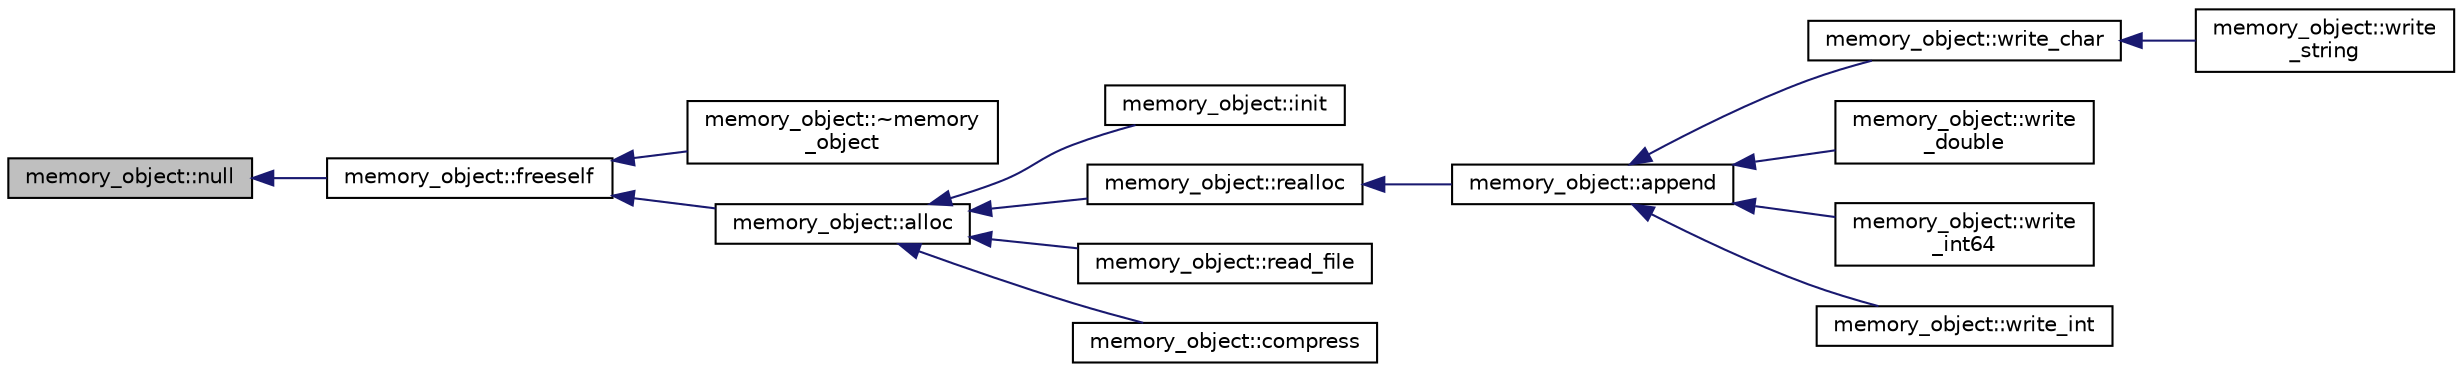 digraph "memory_object::null"
{
  edge [fontname="Helvetica",fontsize="10",labelfontname="Helvetica",labelfontsize="10"];
  node [fontname="Helvetica",fontsize="10",shape=record];
  rankdir="LR";
  Node64 [label="memory_object::null",height=0.2,width=0.4,color="black", fillcolor="grey75", style="filled", fontcolor="black"];
  Node64 -> Node65 [dir="back",color="midnightblue",fontsize="10",style="solid",fontname="Helvetica"];
  Node65 [label="memory_object::freeself",height=0.2,width=0.4,color="black", fillcolor="white", style="filled",URL="$d8/d67/classmemory__object.html#aea989e6df86ed48049a2747df074b62a"];
  Node65 -> Node66 [dir="back",color="midnightblue",fontsize="10",style="solid",fontname="Helvetica"];
  Node66 [label="memory_object::~memory\l_object",height=0.2,width=0.4,color="black", fillcolor="white", style="filled",URL="$d8/d67/classmemory__object.html#a9af084044507354ba7fcc5f28220a3a4"];
  Node65 -> Node67 [dir="back",color="midnightblue",fontsize="10",style="solid",fontname="Helvetica"];
  Node67 [label="memory_object::alloc",height=0.2,width=0.4,color="black", fillcolor="white", style="filled",URL="$d8/d67/classmemory__object.html#a0768d510d8df4bed863435b637750185"];
  Node67 -> Node68 [dir="back",color="midnightblue",fontsize="10",style="solid",fontname="Helvetica"];
  Node68 [label="memory_object::init",height=0.2,width=0.4,color="black", fillcolor="white", style="filled",URL="$d8/d67/classmemory__object.html#af3db8aaeacba976233f0f257a8678bdf"];
  Node67 -> Node69 [dir="back",color="midnightblue",fontsize="10",style="solid",fontname="Helvetica"];
  Node69 [label="memory_object::realloc",height=0.2,width=0.4,color="black", fillcolor="white", style="filled",URL="$d8/d67/classmemory__object.html#a29ea5862bdfae31e11a5c1ccc121b594"];
  Node69 -> Node70 [dir="back",color="midnightblue",fontsize="10",style="solid",fontname="Helvetica"];
  Node70 [label="memory_object::append",height=0.2,width=0.4,color="black", fillcolor="white", style="filled",URL="$d8/d67/classmemory__object.html#af27e1f0829bc6372b2a2632463bb267f"];
  Node70 -> Node71 [dir="back",color="midnightblue",fontsize="10",style="solid",fontname="Helvetica"];
  Node71 [label="memory_object::write_char",height=0.2,width=0.4,color="black", fillcolor="white", style="filled",URL="$d8/d67/classmemory__object.html#a1b2aafe9f159e3ca6384b7a8db0cc7cf"];
  Node71 -> Node72 [dir="back",color="midnightblue",fontsize="10",style="solid",fontname="Helvetica"];
  Node72 [label="memory_object::write\l_string",height=0.2,width=0.4,color="black", fillcolor="white", style="filled",URL="$d8/d67/classmemory__object.html#ae4bf39b14c242094cc6f281c00aea9bc"];
  Node70 -> Node73 [dir="back",color="midnightblue",fontsize="10",style="solid",fontname="Helvetica"];
  Node73 [label="memory_object::write\l_double",height=0.2,width=0.4,color="black", fillcolor="white", style="filled",URL="$d8/d67/classmemory__object.html#a05ab03814bd373ee3edd0d897b437873"];
  Node70 -> Node74 [dir="back",color="midnightblue",fontsize="10",style="solid",fontname="Helvetica"];
  Node74 [label="memory_object::write\l_int64",height=0.2,width=0.4,color="black", fillcolor="white", style="filled",URL="$d8/d67/classmemory__object.html#aace89309983982f60d83562b1a19401b"];
  Node70 -> Node75 [dir="back",color="midnightblue",fontsize="10",style="solid",fontname="Helvetica"];
  Node75 [label="memory_object::write_int",height=0.2,width=0.4,color="black", fillcolor="white", style="filled",URL="$d8/d67/classmemory__object.html#ac64fbf0d109921cda07123999b0ac486"];
  Node67 -> Node76 [dir="back",color="midnightblue",fontsize="10",style="solid",fontname="Helvetica"];
  Node76 [label="memory_object::read_file",height=0.2,width=0.4,color="black", fillcolor="white", style="filled",URL="$d8/d67/classmemory__object.html#a19850b4ae2c5a995daec451a9725ebf1"];
  Node67 -> Node77 [dir="back",color="midnightblue",fontsize="10",style="solid",fontname="Helvetica"];
  Node77 [label="memory_object::compress",height=0.2,width=0.4,color="black", fillcolor="white", style="filled",URL="$d8/d67/classmemory__object.html#a19117ffce9e562d369adac83a51fc997"];
}
